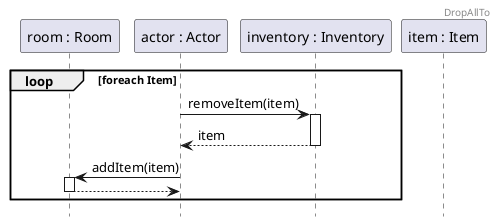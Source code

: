 @startuml DropAllTo
header DropAllTo
hide footbox
participant Room as "room : Room"
participant Actor as "actor : Actor"
participant Inventory as "inventory : Inventory"
participant Item as "item : Item"

loop foreach Item
Actor -> Inventory++: removeItem(item)
return item
Actor -> Room++: addItem(item)
return
end

@enduml